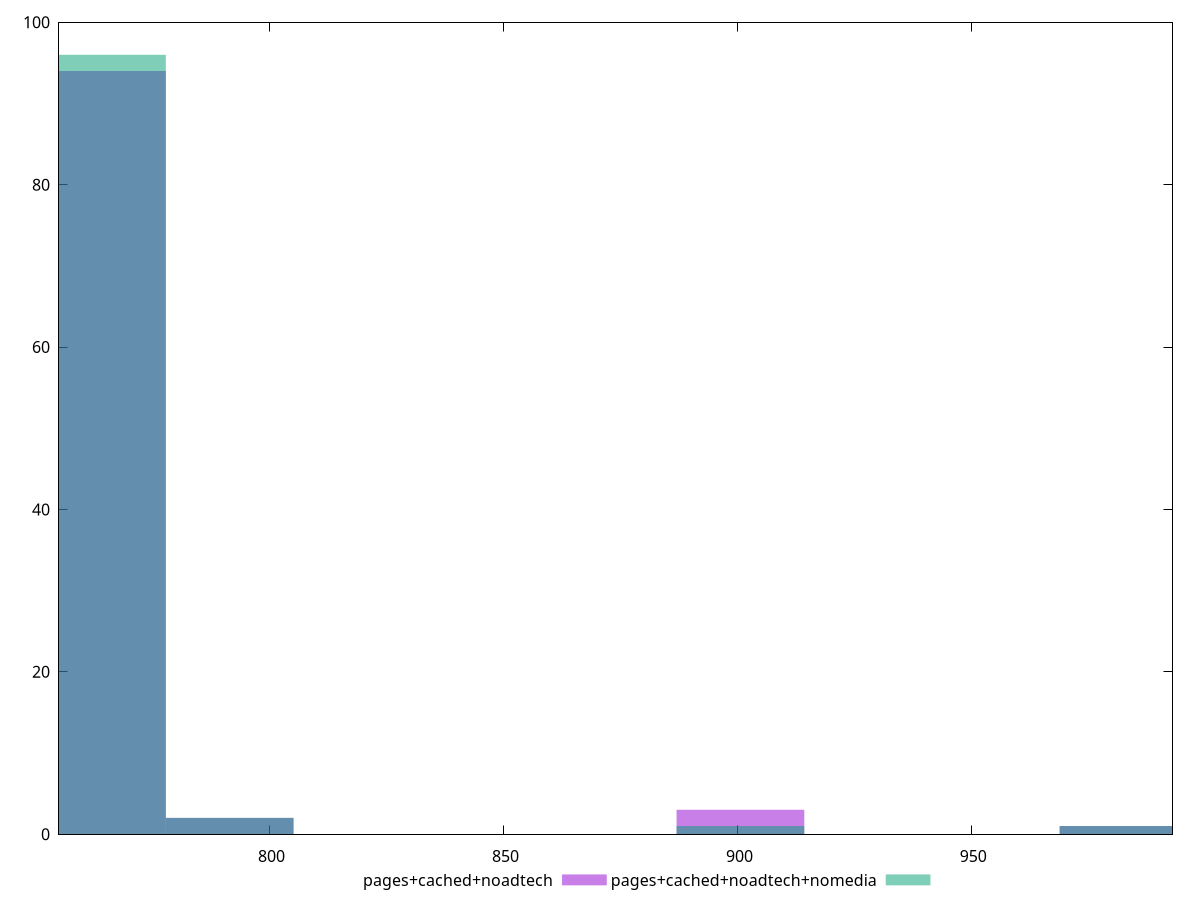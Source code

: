 reset

$pagesCachedNoadtech <<EOF
982.5247100188183 1
900.6476508505833 3
764.1858855701919 94
791.4782386262702 2
EOF

$pagesCachedNoadtechNomedia <<EOF
982.5247100188183 1
764.1858855701919 96
791.4782386262702 2
900.6476508505833 1
EOF

set key outside below
set boxwidth 27.292353056078284
set xrange [755:993]
set yrange [0:100]
set trange [0:100]
set style fill transparent solid 0.5 noborder
set terminal svg size 640, 500 enhanced background rgb 'white'
set output "report_00019_2021-02-10T18-14-37.922Z//uses-rel-preload/comparison/histogram/2_vs_3.svg"

plot $pagesCachedNoadtech title "pages+cached+noadtech" with boxes, \
     $pagesCachedNoadtechNomedia title "pages+cached+noadtech+nomedia" with boxes

reset
